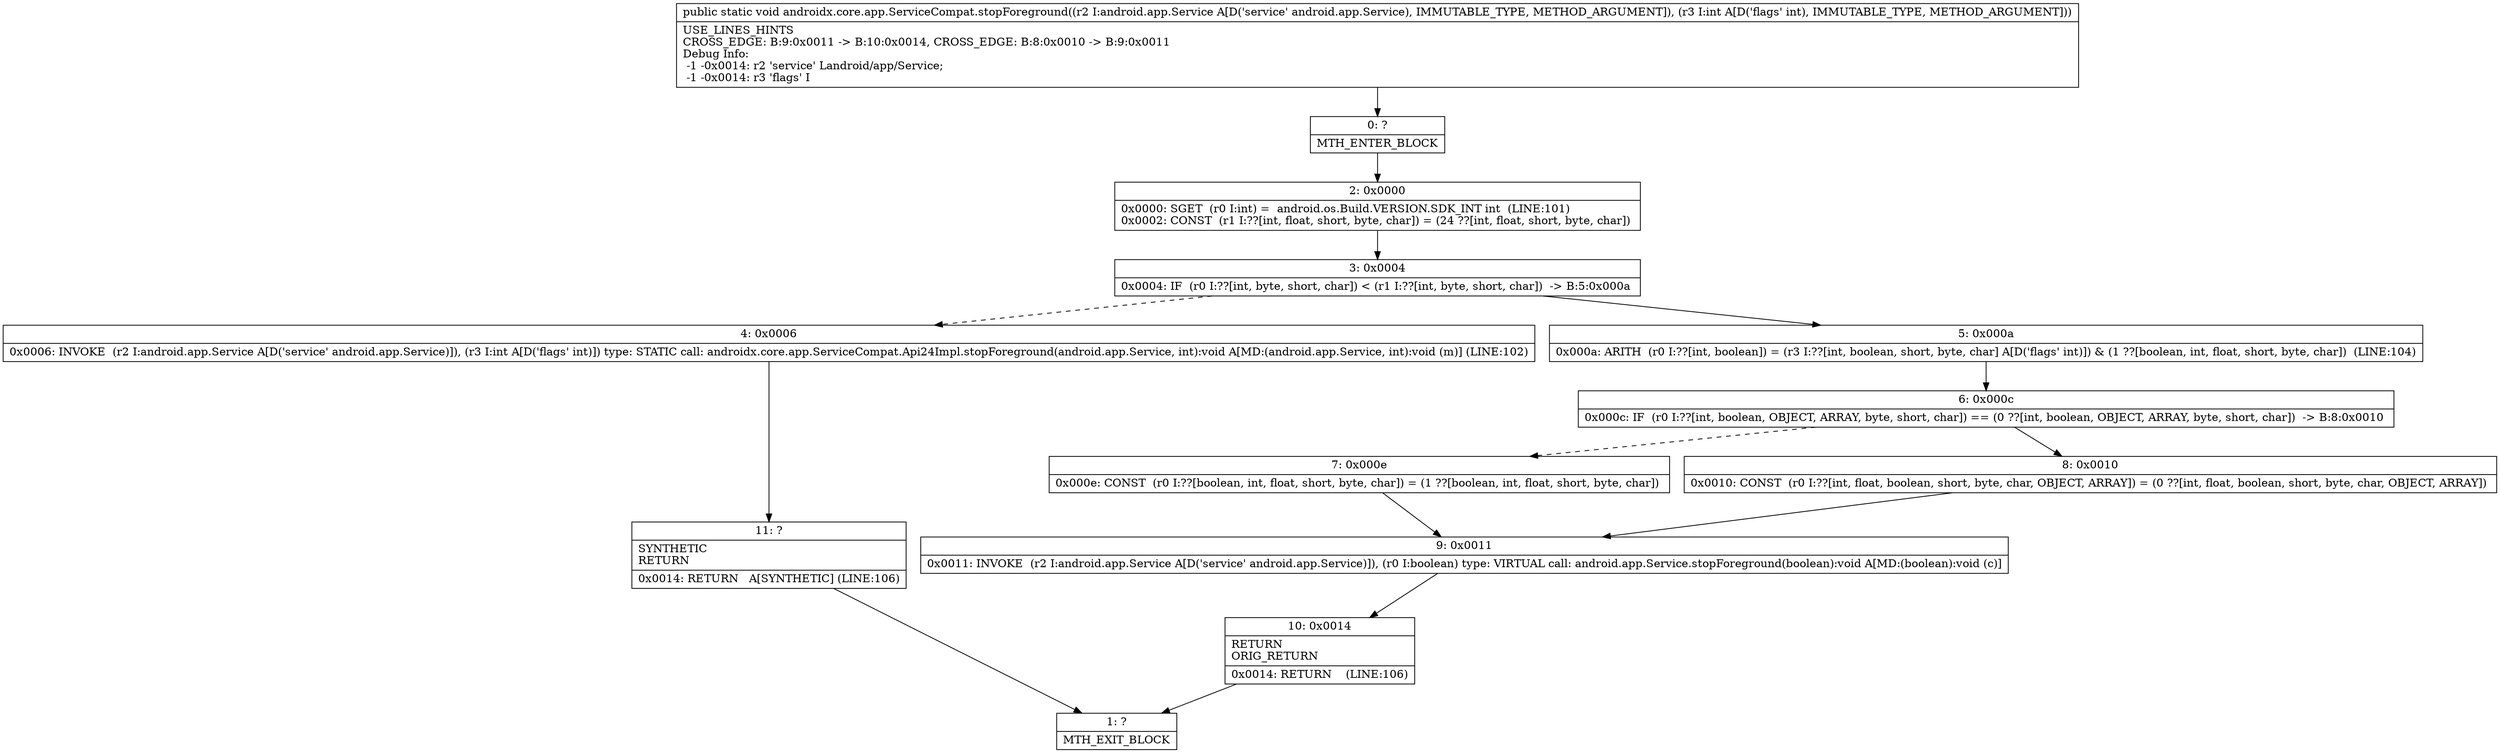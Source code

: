 digraph "CFG forandroidx.core.app.ServiceCompat.stopForeground(Landroid\/app\/Service;I)V" {
Node_0 [shape=record,label="{0\:\ ?|MTH_ENTER_BLOCK\l}"];
Node_2 [shape=record,label="{2\:\ 0x0000|0x0000: SGET  (r0 I:int) =  android.os.Build.VERSION.SDK_INT int  (LINE:101)\l0x0002: CONST  (r1 I:??[int, float, short, byte, char]) = (24 ??[int, float, short, byte, char]) \l}"];
Node_3 [shape=record,label="{3\:\ 0x0004|0x0004: IF  (r0 I:??[int, byte, short, char]) \< (r1 I:??[int, byte, short, char])  \-\> B:5:0x000a \l}"];
Node_4 [shape=record,label="{4\:\ 0x0006|0x0006: INVOKE  (r2 I:android.app.Service A[D('service' android.app.Service)]), (r3 I:int A[D('flags' int)]) type: STATIC call: androidx.core.app.ServiceCompat.Api24Impl.stopForeground(android.app.Service, int):void A[MD:(android.app.Service, int):void (m)] (LINE:102)\l}"];
Node_11 [shape=record,label="{11\:\ ?|SYNTHETIC\lRETURN\l|0x0014: RETURN   A[SYNTHETIC] (LINE:106)\l}"];
Node_1 [shape=record,label="{1\:\ ?|MTH_EXIT_BLOCK\l}"];
Node_5 [shape=record,label="{5\:\ 0x000a|0x000a: ARITH  (r0 I:??[int, boolean]) = (r3 I:??[int, boolean, short, byte, char] A[D('flags' int)]) & (1 ??[boolean, int, float, short, byte, char])  (LINE:104)\l}"];
Node_6 [shape=record,label="{6\:\ 0x000c|0x000c: IF  (r0 I:??[int, boolean, OBJECT, ARRAY, byte, short, char]) == (0 ??[int, boolean, OBJECT, ARRAY, byte, short, char])  \-\> B:8:0x0010 \l}"];
Node_7 [shape=record,label="{7\:\ 0x000e|0x000e: CONST  (r0 I:??[boolean, int, float, short, byte, char]) = (1 ??[boolean, int, float, short, byte, char]) \l}"];
Node_9 [shape=record,label="{9\:\ 0x0011|0x0011: INVOKE  (r2 I:android.app.Service A[D('service' android.app.Service)]), (r0 I:boolean) type: VIRTUAL call: android.app.Service.stopForeground(boolean):void A[MD:(boolean):void (c)]\l}"];
Node_10 [shape=record,label="{10\:\ 0x0014|RETURN\lORIG_RETURN\l|0x0014: RETURN    (LINE:106)\l}"];
Node_8 [shape=record,label="{8\:\ 0x0010|0x0010: CONST  (r0 I:??[int, float, boolean, short, byte, char, OBJECT, ARRAY]) = (0 ??[int, float, boolean, short, byte, char, OBJECT, ARRAY]) \l}"];
MethodNode[shape=record,label="{public static void androidx.core.app.ServiceCompat.stopForeground((r2 I:android.app.Service A[D('service' android.app.Service), IMMUTABLE_TYPE, METHOD_ARGUMENT]), (r3 I:int A[D('flags' int), IMMUTABLE_TYPE, METHOD_ARGUMENT]))  | USE_LINES_HINTS\lCROSS_EDGE: B:9:0x0011 \-\> B:10:0x0014, CROSS_EDGE: B:8:0x0010 \-\> B:9:0x0011\lDebug Info:\l  \-1 \-0x0014: r2 'service' Landroid\/app\/Service;\l  \-1 \-0x0014: r3 'flags' I\l}"];
MethodNode -> Node_0;Node_0 -> Node_2;
Node_2 -> Node_3;
Node_3 -> Node_4[style=dashed];
Node_3 -> Node_5;
Node_4 -> Node_11;
Node_11 -> Node_1;
Node_5 -> Node_6;
Node_6 -> Node_7[style=dashed];
Node_6 -> Node_8;
Node_7 -> Node_9;
Node_9 -> Node_10;
Node_10 -> Node_1;
Node_8 -> Node_9;
}

